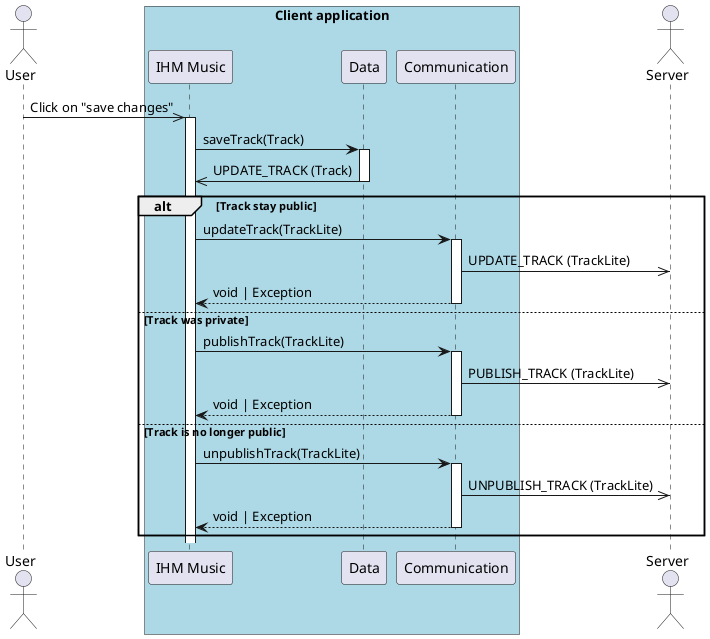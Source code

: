 @startuml 2.3 User edit the music file information (client side)
actor User
box "Client application" #LightBlue
    participant "IHM Music" as IHM
    participant Data 
    participant Communication
end box
actor Server

User ->> IHM++: Click on "save changes"

IHM -> Data++: saveTrack(Track)
Data->>IHM: UPDATE_TRACK (Track)
deactivate Data

alt Track stay public
    IHM -> Communication++: updateTrack(TrackLite)
    Communication ->> Server : UPDATE_TRACK (TrackLite)
    return void | Exception
else Track was private
    IHM -> Communication++: publishTrack(TrackLite)
    Communication ->> Server : PUBLISH_TRACK (TrackLite)
    return void | Exception
else Track is no longer public 
    IHM -> Communication++: unpublishTrack(TrackLite)
    Communication ->> Server : UNPUBLISH_TRACK (TrackLite)
    return void | Exception
end

@enduml